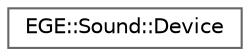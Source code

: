 digraph "Graphical Class Hierarchy"
{
 // LATEX_PDF_SIZE
  bgcolor="transparent";
  edge [fontname=Helvetica,fontsize=10,labelfontname=Helvetica,labelfontsize=10];
  node [fontname=Helvetica,fontsize=10,shape=box,height=0.2,width=0.4];
  rankdir="LR";
  Node0 [id="Node000000",label="EGE::Sound::Device",height=0.2,width=0.4,color="grey40", fillcolor="white", style="filled",URL="$classEGE_1_1Sound_1_1Device.html",tooltip="Represents an audio device and its associated context."];
}
